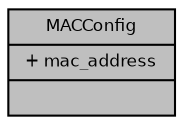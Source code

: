 digraph "MACConfig"
{
  bgcolor="transparent";
  edge [fontname="Helvetica",fontsize="8",labelfontname="Helvetica",labelfontsize="8"];
  node [fontname="Helvetica",fontsize="8",shape=record];
  Node1 [label="{MACConfig\n|+ mac_address\l|}",height=0.2,width=0.4,color="black", fillcolor="grey75", style="filled", fontcolor="black"];
}
